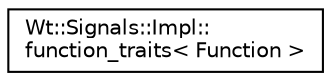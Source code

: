 digraph "Graphical Class Hierarchy"
{
 // LATEX_PDF_SIZE
  edge [fontname="Helvetica",fontsize="10",labelfontname="Helvetica",labelfontsize="10"];
  node [fontname="Helvetica",fontsize="10",shape=record];
  rankdir="LR";
  Node0 [label="Wt::Signals::Impl::\lfunction_traits\< Function \>",height=0.2,width=0.4,color="black", fillcolor="white", style="filled",URL="$structWt_1_1Signals_1_1Impl_1_1function__traits.html",tooltip=" "];
}
